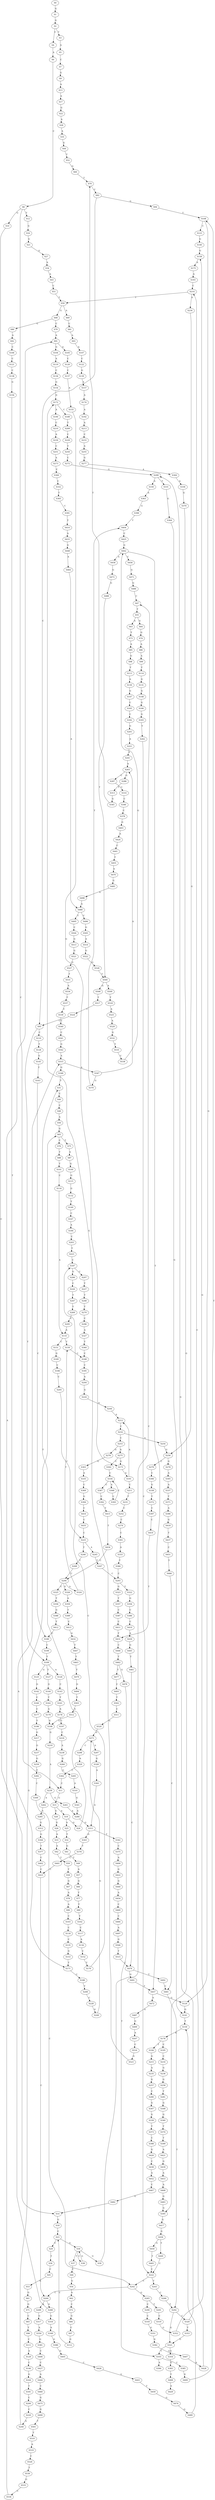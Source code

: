 strict digraph  {
	S0 -> S1 [ label = G ];
	S1 -> S2 [ label = G ];
	S2 -> S3 [ label = T ];
	S2 -> S4 [ label = C ];
	S3 -> S5 [ label = A ];
	S4 -> S6 [ label = A ];
	S5 -> S7 [ label = C ];
	S6 -> S8 [ label = C ];
	S7 -> S9 [ label = G ];
	S8 -> S10 [ label = G ];
	S8 -> S11 [ label = C ];
	S8 -> S12 [ label = T ];
	S9 -> S13 [ label = A ];
	S10 -> S14 [ label = C ];
	S11 -> S15 [ label = G ];
	S12 -> S16 [ label = G ];
	S13 -> S17 [ label = A ];
	S14 -> S18 [ label = G ];
	S15 -> S19 [ label = A ];
	S15 -> S20 [ label = G ];
	S16 -> S21 [ label = G ];
	S17 -> S22 [ label = G ];
	S18 -> S23 [ label = C ];
	S19 -> S24 [ label = G ];
	S19 -> S25 [ label = A ];
	S20 -> S26 [ label = G ];
	S21 -> S27 [ label = G ];
	S22 -> S28 [ label = A ];
	S23 -> S29 [ label = C ];
	S23 -> S30 [ label = G ];
	S24 -> S31 [ label = T ];
	S25 -> S32 [ label = T ];
	S26 -> S33 [ label = A ];
	S27 -> S34 [ label = A ];
	S28 -> S35 [ label = A ];
	S29 -> S36 [ label = T ];
	S30 -> S37 [ label = T ];
	S30 -> S38 [ label = C ];
	S30 -> S39 [ label = G ];
	S31 -> S40 [ label = C ];
	S32 -> S41 [ label = G ];
	S33 -> S42 [ label = A ];
	S34 -> S43 [ label = A ];
	S35 -> S44 [ label = G ];
	S36 -> S45 [ label = C ];
	S37 -> S46 [ label = C ];
	S38 -> S30 [ label = G ];
	S39 -> S47 [ label = C ];
	S40 -> S48 [ label = C ];
	S41 -> S49 [ label = T ];
	S42 -> S50 [ label = T ];
	S43 -> S51 [ label = C ];
	S44 -> S52 [ label = T ];
	S45 -> S53 [ label = G ];
	S46 -> S54 [ label = G ];
	S47 -> S55 [ label = T ];
	S48 -> S56 [ label = A ];
	S49 -> S57 [ label = A ];
	S50 -> S58 [ label = T ];
	S51 -> S59 [ label = T ];
	S52 -> S60 [ label = G ];
	S53 -> S61 [ label = G ];
	S54 -> S62 [ label = A ];
	S55 -> S63 [ label = A ];
	S55 -> S64 [ label = G ];
	S56 -> S65 [ label = G ];
	S57 -> S66 [ label = G ];
	S58 -> S67 [ label = G ];
	S59 -> S68 [ label = G ];
	S59 -> S69 [ label = A ];
	S60 -> S70 [ label = T ];
	S61 -> S71 [ label = G ];
	S62 -> S72 [ label = C ];
	S63 -> S73 [ label = T ];
	S64 -> S74 [ label = G ];
	S65 -> S75 [ label = T ];
	S65 -> S76 [ label = C ];
	S66 -> S77 [ label = T ];
	S67 -> S78 [ label = A ];
	S68 -> S79 [ label = C ];
	S68 -> S80 [ label = G ];
	S69 -> S81 [ label = C ];
	S70 -> S82 [ label = C ];
	S71 -> S83 [ label = C ];
	S72 -> S84 [ label = G ];
	S73 -> S85 [ label = A ];
	S74 -> S86 [ label = A ];
	S75 -> S87 [ label = A ];
	S76 -> S88 [ label = T ];
	S77 -> S89 [ label = T ];
	S78 -> S90 [ label = A ];
	S79 -> S91 [ label = A ];
	S80 -> S92 [ label = A ];
	S81 -> S93 [ label = A ];
	S82 -> S94 [ label = G ];
	S82 -> S95 [ label = C ];
	S83 -> S96 [ label = T ];
	S84 -> S97 [ label = C ];
	S85 -> S98 [ label = G ];
	S86 -> S99 [ label = A ];
	S87 -> S100 [ label = G ];
	S88 -> S101 [ label = T ];
	S89 -> S102 [ label = T ];
	S90 -> S103 [ label = C ];
	S91 -> S104 [ label = G ];
	S91 -> S105 [ label = A ];
	S92 -> S106 [ label = C ];
	S93 -> S107 [ label = A ];
	S94 -> S108 [ label = T ];
	S95 -> S109 [ label = T ];
	S95 -> S110 [ label = C ];
	S96 -> S111 [ label = C ];
	S97 -> S112 [ label = G ];
	S98 -> S113 [ label = T ];
	S99 -> S114 [ label = T ];
	S100 -> S115 [ label = G ];
	S101 -> S116 [ label = C ];
	S102 -> S117 [ label = C ];
	S103 -> S118 [ label = C ];
	S104 -> S119 [ label = A ];
	S105 -> S120 [ label = C ];
	S106 -> S121 [ label = C ];
	S107 -> S122 [ label = C ];
	S108 -> S123 [ label = C ];
	S108 -> S124 [ label = G ];
	S109 -> S125 [ label = G ];
	S109 -> S126 [ label = A ];
	S109 -> S127 [ label = T ];
	S110 -> S128 [ label = T ];
	S111 -> S129 [ label = A ];
	S112 -> S23 [ label = C ];
	S113 -> S130 [ label = A ];
	S114 -> S131 [ label = G ];
	S115 -> S132 [ label = G ];
	S116 -> S133 [ label = A ];
	S117 -> S134 [ label = A ];
	S118 -> S135 [ label = C ];
	S119 -> S136 [ label = C ];
	S120 -> S137 [ label = C ];
	S121 -> S138 [ label = C ];
	S122 -> S139 [ label = G ];
	S123 -> S140 [ label = G ];
	S124 -> S141 [ label = G ];
	S125 -> S142 [ label = G ];
	S126 -> S143 [ label = C ];
	S127 -> S144 [ label = G ];
	S128 -> S145 [ label = G ];
	S129 -> S146 [ label = C ];
	S130 -> S147 [ label = G ];
	S131 -> S148 [ label = G ];
	S132 -> S149 [ label = T ];
	S133 -> S150 [ label = T ];
	S133 -> S151 [ label = C ];
	S134 -> S152 [ label = C ];
	S135 -> S153 [ label = G ];
	S136 -> S154 [ label = G ];
	S137 -> S155 [ label = A ];
	S138 -> S156 [ label = G ];
	S139 -> S157 [ label = A ];
	S140 -> S158 [ label = G ];
	S141 -> S159 [ label = T ];
	S142 -> S160 [ label = C ];
	S143 -> S161 [ label = T ];
	S144 -> S162 [ label = T ];
	S145 -> S163 [ label = T ];
	S146 -> S164 [ label = G ];
	S147 -> S165 [ label = C ];
	S148 -> S166 [ label = G ];
	S149 -> S167 [ label = C ];
	S150 -> S168 [ label = C ];
	S151 -> S169 [ label = G ];
	S152 -> S170 [ label = T ];
	S153 -> S171 [ label = T ];
	S154 -> S172 [ label = G ];
	S155 -> S173 [ label = G ];
	S156 -> S171 [ label = T ];
	S157 -> S174 [ label = A ];
	S158 -> S175 [ label = A ];
	S159 -> S176 [ label = A ];
	S160 -> S177 [ label = C ];
	S161 -> S178 [ label = A ];
	S162 -> S179 [ label = A ];
	S163 -> S180 [ label = C ];
	S164 -> S181 [ label = T ];
	S165 -> S182 [ label = C ];
	S166 -> S183 [ label = G ];
	S167 -> S184 [ label = A ];
	S168 -> S185 [ label = C ];
	S169 -> S186 [ label = C ];
	S170 -> S187 [ label = C ];
	S171 -> S188 [ label = C ];
	S172 -> S189 [ label = C ];
	S172 -> S190 [ label = A ];
	S173 -> S191 [ label = A ];
	S174 -> S192 [ label = A ];
	S175 -> S193 [ label = A ];
	S176 -> S194 [ label = T ];
	S176 -> S195 [ label = C ];
	S177 -> S196 [ label = T ];
	S178 -> S197 [ label = C ];
	S179 -> S198 [ label = G ];
	S180 -> S199 [ label = C ];
	S181 -> S200 [ label = C ];
	S182 -> S201 [ label = G ];
	S183 -> S202 [ label = T ];
	S184 -> S203 [ label = C ];
	S185 -> S204 [ label = A ];
	S186 -> S205 [ label = C ];
	S187 -> S206 [ label = G ];
	S187 -> S207 [ label = C ];
	S188 -> S208 [ label = T ];
	S189 -> S209 [ label = T ];
	S190 -> S210 [ label = C ];
	S191 -> S211 [ label = C ];
	S191 -> S212 [ label = A ];
	S192 -> S213 [ label = A ];
	S193 -> S214 [ label = C ];
	S194 -> S215 [ label = G ];
	S195 -> S216 [ label = C ];
	S196 -> S217 [ label = G ];
	S197 -> S218 [ label = C ];
	S198 -> S219 [ label = G ];
	S199 -> S109 [ label = T ];
	S200 -> S220 [ label = C ];
	S201 -> S221 [ label = A ];
	S202 -> S222 [ label = C ];
	S203 -> S223 [ label = T ];
	S204 -> S224 [ label = G ];
	S205 -> S225 [ label = C ];
	S206 -> S226 [ label = C ];
	S207 -> S227 [ label = T ];
	S208 -> S228 [ label = C ];
	S209 -> S229 [ label = C ];
	S210 -> S230 [ label = A ];
	S211 -> S231 [ label = T ];
	S212 -> S232 [ label = C ];
	S213 -> S233 [ label = C ];
	S214 -> S234 [ label = A ];
	S214 -> S59 [ label = T ];
	S215 -> S235 [ label = A ];
	S216 -> S236 [ label = G ];
	S217 -> S237 [ label = G ];
	S218 -> S238 [ label = A ];
	S219 -> S239 [ label = A ];
	S220 -> S240 [ label = A ];
	S221 -> S241 [ label = A ];
	S222 -> S242 [ label = C ];
	S222 -> S243 [ label = T ];
	S223 -> S187 [ label = C ];
	S224 -> S244 [ label = A ];
	S225 -> S245 [ label = A ];
	S225 -> S246 [ label = T ];
	S226 -> S247 [ label = T ];
	S227 -> S248 [ label = T ];
	S228 -> S249 [ label = G ];
	S229 -> S250 [ label = T ];
	S230 -> S251 [ label = C ];
	S231 -> S252 [ label = C ];
	S232 -> S253 [ label = C ];
	S232 -> S254 [ label = A ];
	S233 -> S255 [ label = A ];
	S234 -> S256 [ label = G ];
	S235 -> S257 [ label = G ];
	S236 -> S258 [ label = G ];
	S237 -> S259 [ label = G ];
	S238 -> S260 [ label = G ];
	S239 -> S261 [ label = G ];
	S239 -> S262 [ label = A ];
	S240 -> S65 [ label = G ];
	S241 -> S263 [ label = A ];
	S242 -> S264 [ label = C ];
	S242 -> S265 [ label = G ];
	S243 -> S266 [ label = C ];
	S244 -> S212 [ label = A ];
	S245 -> S267 [ label = T ];
	S246 -> S268 [ label = T ];
	S247 -> S269 [ label = T ];
	S248 -> S270 [ label = T ];
	S249 -> S271 [ label = G ];
	S250 -> S272 [ label = C ];
	S251 -> S273 [ label = A ];
	S252 -> S274 [ label = C ];
	S253 -> S275 [ label = A ];
	S253 -> S276 [ label = G ];
	S254 -> S256 [ label = G ];
	S255 -> S277 [ label = G ];
	S256 -> S278 [ label = G ];
	S256 -> S279 [ label = C ];
	S257 -> S280 [ label = C ];
	S258 -> S281 [ label = T ];
	S259 -> S282 [ label = T ];
	S260 -> S283 [ label = G ];
	S261 -> S284 [ label = A ];
	S262 -> S285 [ label = A ];
	S263 -> S286 [ label = G ];
	S263 -> S287 [ label = C ];
	S264 -> S288 [ label = G ];
	S264 -> S289 [ label = A ];
	S265 -> S290 [ label = C ];
	S265 -> S291 [ label = T ];
	S266 -> S292 [ label = T ];
	S267 -> S293 [ label = C ];
	S268 -> S294 [ label = C ];
	S269 -> S295 [ label = C ];
	S270 -> S296 [ label = C ];
	S271 -> S297 [ label = A ];
	S271 -> S298 [ label = C ];
	S272 -> S299 [ label = G ];
	S273 -> S300 [ label = C ];
	S274 -> S301 [ label = C ];
	S275 -> S173 [ label = G ];
	S275 -> S302 [ label = C ];
	S276 -> S303 [ label = G ];
	S277 -> S304 [ label = A ];
	S278 -> S305 [ label = A ];
	S279 -> S306 [ label = C ];
	S280 -> S307 [ label = G ];
	S281 -> S308 [ label = G ];
	S282 -> S309 [ label = C ];
	S283 -> S310 [ label = A ];
	S284 -> S311 [ label = G ];
	S285 -> S312 [ label = G ];
	S286 -> S313 [ label = T ];
	S287 -> S314 [ label = C ];
	S288 -> S315 [ label = A ];
	S288 -> S316 [ label = G ];
	S289 -> S317 [ label = G ];
	S290 -> S318 [ label = C ];
	S291 -> S319 [ label = C ];
	S292 -> S320 [ label = C ];
	S292 -> S321 [ label = G ];
	S293 -> S322 [ label = T ];
	S293 -> S323 [ label = G ];
	S294 -> S324 [ label = A ];
	S294 -> S325 [ label = C ];
	S294 -> S326 [ label = G ];
	S295 -> S133 [ label = A ];
	S296 -> S327 [ label = A ];
	S297 -> S328 [ label = G ];
	S298 -> S329 [ label = A ];
	S299 -> S330 [ label = A ];
	S299 -> S331 [ label = T ];
	S300 -> S332 [ label = C ];
	S301 -> S333 [ label = A ];
	S302 -> S334 [ label = C ];
	S303 -> S335 [ label = A ];
	S304 -> S336 [ label = A ];
	S305 -> S337 [ label = A ];
	S306 -> S338 [ label = G ];
	S307 -> S339 [ label = G ];
	S308 -> S340 [ label = G ];
	S309 -> S242 [ label = C ];
	S310 -> S341 [ label = G ];
	S311 -> S342 [ label = T ];
	S311 -> S343 [ label = G ];
	S312 -> S344 [ label = G ];
	S313 -> S345 [ label = G ];
	S314 -> S346 [ label = C ];
	S315 -> S347 [ label = A ];
	S315 -> S348 [ label = G ];
	S316 -> S349 [ label = A ];
	S317 -> S350 [ label = A ];
	S318 -> S351 [ label = G ];
	S319 -> S352 [ label = G ];
	S320 -> S353 [ label = T ];
	S320 -> S299 [ label = G ];
	S321 -> S354 [ label = A ];
	S321 -> S355 [ label = T ];
	S322 -> S356 [ label = G ];
	S323 -> S357 [ label = T ];
	S324 -> S150 [ label = T ];
	S325 -> S358 [ label = T ];
	S326 -> S359 [ label = A ];
	S327 -> S360 [ label = T ];
	S328 -> S361 [ label = A ];
	S329 -> S362 [ label = C ];
	S330 -> S363 [ label = A ];
	S331 -> S364 [ label = G ];
	S332 -> S365 [ label = T ];
	S333 -> S366 [ label = T ];
	S334 -> S367 [ label = C ];
	S334 -> S368 [ label = A ];
	S335 -> S369 [ label = C ];
	S336 -> S370 [ label = G ];
	S337 -> S371 [ label = T ];
	S338 -> S372 [ label = T ];
	S339 -> S373 [ label = T ];
	S340 -> S374 [ label = T ];
	S341 -> S284 [ label = A ];
	S342 -> S375 [ label = C ];
	S343 -> S376 [ label = T ];
	S344 -> S377 [ label = T ];
	S345 -> S70 [ label = T ];
	S346 -> S378 [ label = C ];
	S347 -> S263 [ label = A ];
	S347 -> S379 [ label = G ];
	S348 -> S31 [ label = T ];
	S349 -> S380 [ label = G ];
	S350 -> S381 [ label = G ];
	S351 -> S382 [ label = G ];
	S352 -> S158 [ label = G ];
	S353 -> S321 [ label = G ];
	S354 -> S383 [ label = G ];
	S355 -> S384 [ label = A ];
	S355 -> S385 [ label = C ];
	S356 -> S386 [ label = C ];
	S357 -> S387 [ label = C ];
	S358 -> S388 [ label = G ];
	S359 -> S389 [ label = T ];
	S360 -> S168 [ label = C ];
	S361 -> S311 [ label = G ];
	S362 -> S11 [ label = C ];
	S363 -> S390 [ label = G ];
	S364 -> S141 [ label = G ];
	S365 -> S391 [ label = C ];
	S366 -> S293 [ label = C ];
	S367 -> S392 [ label = C ];
	S368 -> S393 [ label = C ];
	S369 -> S394 [ label = G ];
	S370 -> S395 [ label = G ];
	S371 -> S396 [ label = A ];
	S372 -> S397 [ label = C ];
	S373 -> S398 [ label = C ];
	S374 -> S399 [ label = T ];
	S375 -> S400 [ label = A ];
	S376 -> S401 [ label = C ];
	S377 -> S402 [ label = C ];
	S378 -> S403 [ label = G ];
	S379 -> S404 [ label = T ];
	S380 -> S405 [ label = G ];
	S381 -> S406 [ label = C ];
	S382 -> S407 [ label = A ];
	S383 -> S408 [ label = T ];
	S385 -> S409 [ label = G ];
	S386 -> S410 [ label = C ];
	S387 -> S411 [ label = C ];
	S388 -> S412 [ label = T ];
	S389 -> S413 [ label = C ];
	S390 -> S404 [ label = T ];
	S391 -> S414 [ label = T ];
	S392 -> S415 [ label = T ];
	S393 -> S334 [ label = C ];
	S394 -> S416 [ label = C ];
	S395 -> S417 [ label = G ];
	S396 -> S418 [ label = G ];
	S397 -> S419 [ label = C ];
	S398 -> S420 [ label = G ];
	S399 -> S421 [ label = A ];
	S400 -> S422 [ label = G ];
	S401 -> S423 [ label = C ];
	S402 -> S423 [ label = C ];
	S403 -> S424 [ label = A ];
	S404 -> S425 [ label = C ];
	S405 -> S426 [ label = C ];
	S406 -> S427 [ label = C ];
	S407 -> S428 [ label = A ];
	S408 -> S429 [ label = A ];
	S409 -> S108 [ label = T ];
	S410 -> S430 [ label = A ];
	S411 -> S431 [ label = T ];
	S412 -> S180 [ label = C ];
	S413 -> S432 [ label = G ];
	S414 -> S433 [ label = A ];
	S415 -> S434 [ label = T ];
	S416 -> S435 [ label = C ];
	S417 -> S436 [ label = G ];
	S418 -> S437 [ label = T ];
	S419 -> S431 [ label = T ];
	S420 -> S438 [ label = C ];
	S421 -> S439 [ label = G ];
	S422 -> S440 [ label = G ];
	S423 -> S264 [ label = C ];
	S424 -> S441 [ label = C ];
	S425 -> S442 [ label = G ];
	S426 -> S443 [ label = G ];
	S427 -> S444 [ label = A ];
	S428 -> S214 [ label = C ];
	S430 -> S445 [ label = G ];
	S431 -> S446 [ label = C ];
	S432 -> S447 [ label = T ];
	S433 -> S448 [ label = G ];
	S434 -> S294 [ label = C ];
	S435 -> S225 [ label = C ];
	S436 -> S449 [ label = T ];
	S436 -> S450 [ label = G ];
	S437 -> S451 [ label = C ];
	S438 -> S452 [ label = A ];
	S439 -> S453 [ label = A ];
	S440 -> S454 [ label = A ];
	S441 -> S455 [ label = T ];
	S442 -> S456 [ label = C ];
	S442 -> S457 [ label = T ];
	S442 -> S458 [ label = A ];
	S443 -> S459 [ label = T ];
	S444 -> S460 [ label = C ];
	S445 -> S461 [ label = T ];
	S446 -> S462 [ label = T ];
	S447 -> S463 [ label = T ];
	S448 -> S464 [ label = A ];
	S449 -> S222 [ label = C ];
	S450 -> S465 [ label = T ];
	S451 -> S466 [ label = T ];
	S452 -> S467 [ label = C ];
	S453 -> S468 [ label = A ];
	S454 -> S469 [ label = C ];
	S455 -> S470 [ label = A ];
	S456 -> S471 [ label = G ];
	S457 -> S472 [ label = A ];
	S457 -> S124 [ label = G ];
	S458 -> S473 [ label = G ];
	S459 -> S474 [ label = G ];
	S460 -> S475 [ label = G ];
	S461 -> S476 [ label = C ];
	S462 -> S477 [ label = T ];
	S462 -> S478 [ label = G ];
	S463 -> S479 [ label = T ];
	S464 -> S480 [ label = A ];
	S465 -> S222 [ label = C ];
	S466 -> S481 [ label = C ];
	S467 -> S482 [ label = G ];
	S468 -> S483 [ label = G ];
	S469 -> S484 [ label = C ];
	S470 -> S485 [ label = G ];
	S471 -> S486 [ label = G ];
	S472 -> S487 [ label = A ];
	S473 -> S488 [ label = G ];
	S474 -> S489 [ label = G ];
	S475 -> S490 [ label = G ];
	S476 -> S491 [ label = G ];
	S476 -> S492 [ label = T ];
	S477 -> S493 [ label = C ];
	S478 -> S355 [ label = T ];
	S479 -> S494 [ label = G ];
	S480 -> S495 [ label = T ];
	S480 -> S496 [ label = C ];
	S481 -> S292 [ label = T ];
	S482 -> S14 [ label = C ];
	S483 -> S395 [ label = G ];
	S484 -> S497 [ label = A ];
	S485 -> S498 [ label = A ];
	S486 -> S47 [ label = C ];
	S487 -> S499 [ label = G ];
	S488 -> S500 [ label = T ];
	S489 -> S159 [ label = T ];
	S490 -> S501 [ label = T ];
	S491 -> S457 [ label = T ];
	S492 -> S481 [ label = C ];
	S493 -> S502 [ label = T ];
	S494 -> S503 [ label = T ];
	S495 -> S504 [ label = C ];
	S496 -> S505 [ label = G ];
	S497 -> S506 [ label = G ];
	S498 -> S480 [ label = A ];
	S499 -> S507 [ label = A ];
	S500 -> S508 [ label = G ];
	S500 -> S509 [ label = A ];
	S501 -> S510 [ label = T ];
	S502 -> S511 [ label = C ];
	S503 -> S512 [ label = A ];
	S504 -> S513 [ label = G ];
	S505 -> S514 [ label = A ];
	S506 -> S515 [ label = T ];
	S507 -> S516 [ label = C ];
	S508 -> S517 [ label = T ];
	S509 -> S518 [ label = T ];
	S510 -> S519 [ label = A ];
	S511 -> S520 [ label = G ];
	S512 -> S198 [ label = G ];
	S513 -> S521 [ label = G ];
	S514 -> S522 [ label = G ];
	S515 -> S476 [ label = C ];
	S516 -> S523 [ label = G ];
	S517 -> S524 [ label = C ];
	S518 -> S525 [ label = A ];
	S519 -> S526 [ label = C ];
	S520 -> S271 [ label = G ];
	S521 -> S527 [ label = G ];
	S522 -> S528 [ label = G ];
	S523 -> S172 [ label = G ];
	S524 -> S95 [ label = C ];
	S525 -> S529 [ label = A ];
	S526 -> S530 [ label = T ];
	S527 -> S531 [ label = T ];
	S528 -> S500 [ label = T ];
	S529 -> S532 [ label = G ];
	S530 -> S533 [ label = G ];
	S531 -> S534 [ label = A ];
	S532 -> S535 [ label = T ];
	S533 -> S536 [ label = C ];
	S534 -> S537 [ label = T ];
	S535 -> S538 [ label = C ];
	S536 -> S91 [ label = A ];
	S537 -> S539 [ label = C ];
	S538 -> S442 [ label = G ];
	S539 -> S540 [ label = C ];
	S540 -> S541 [ label = C ];
	S541 -> S542 [ label = G ];
	S542 -> S315 [ label = A ];
}
